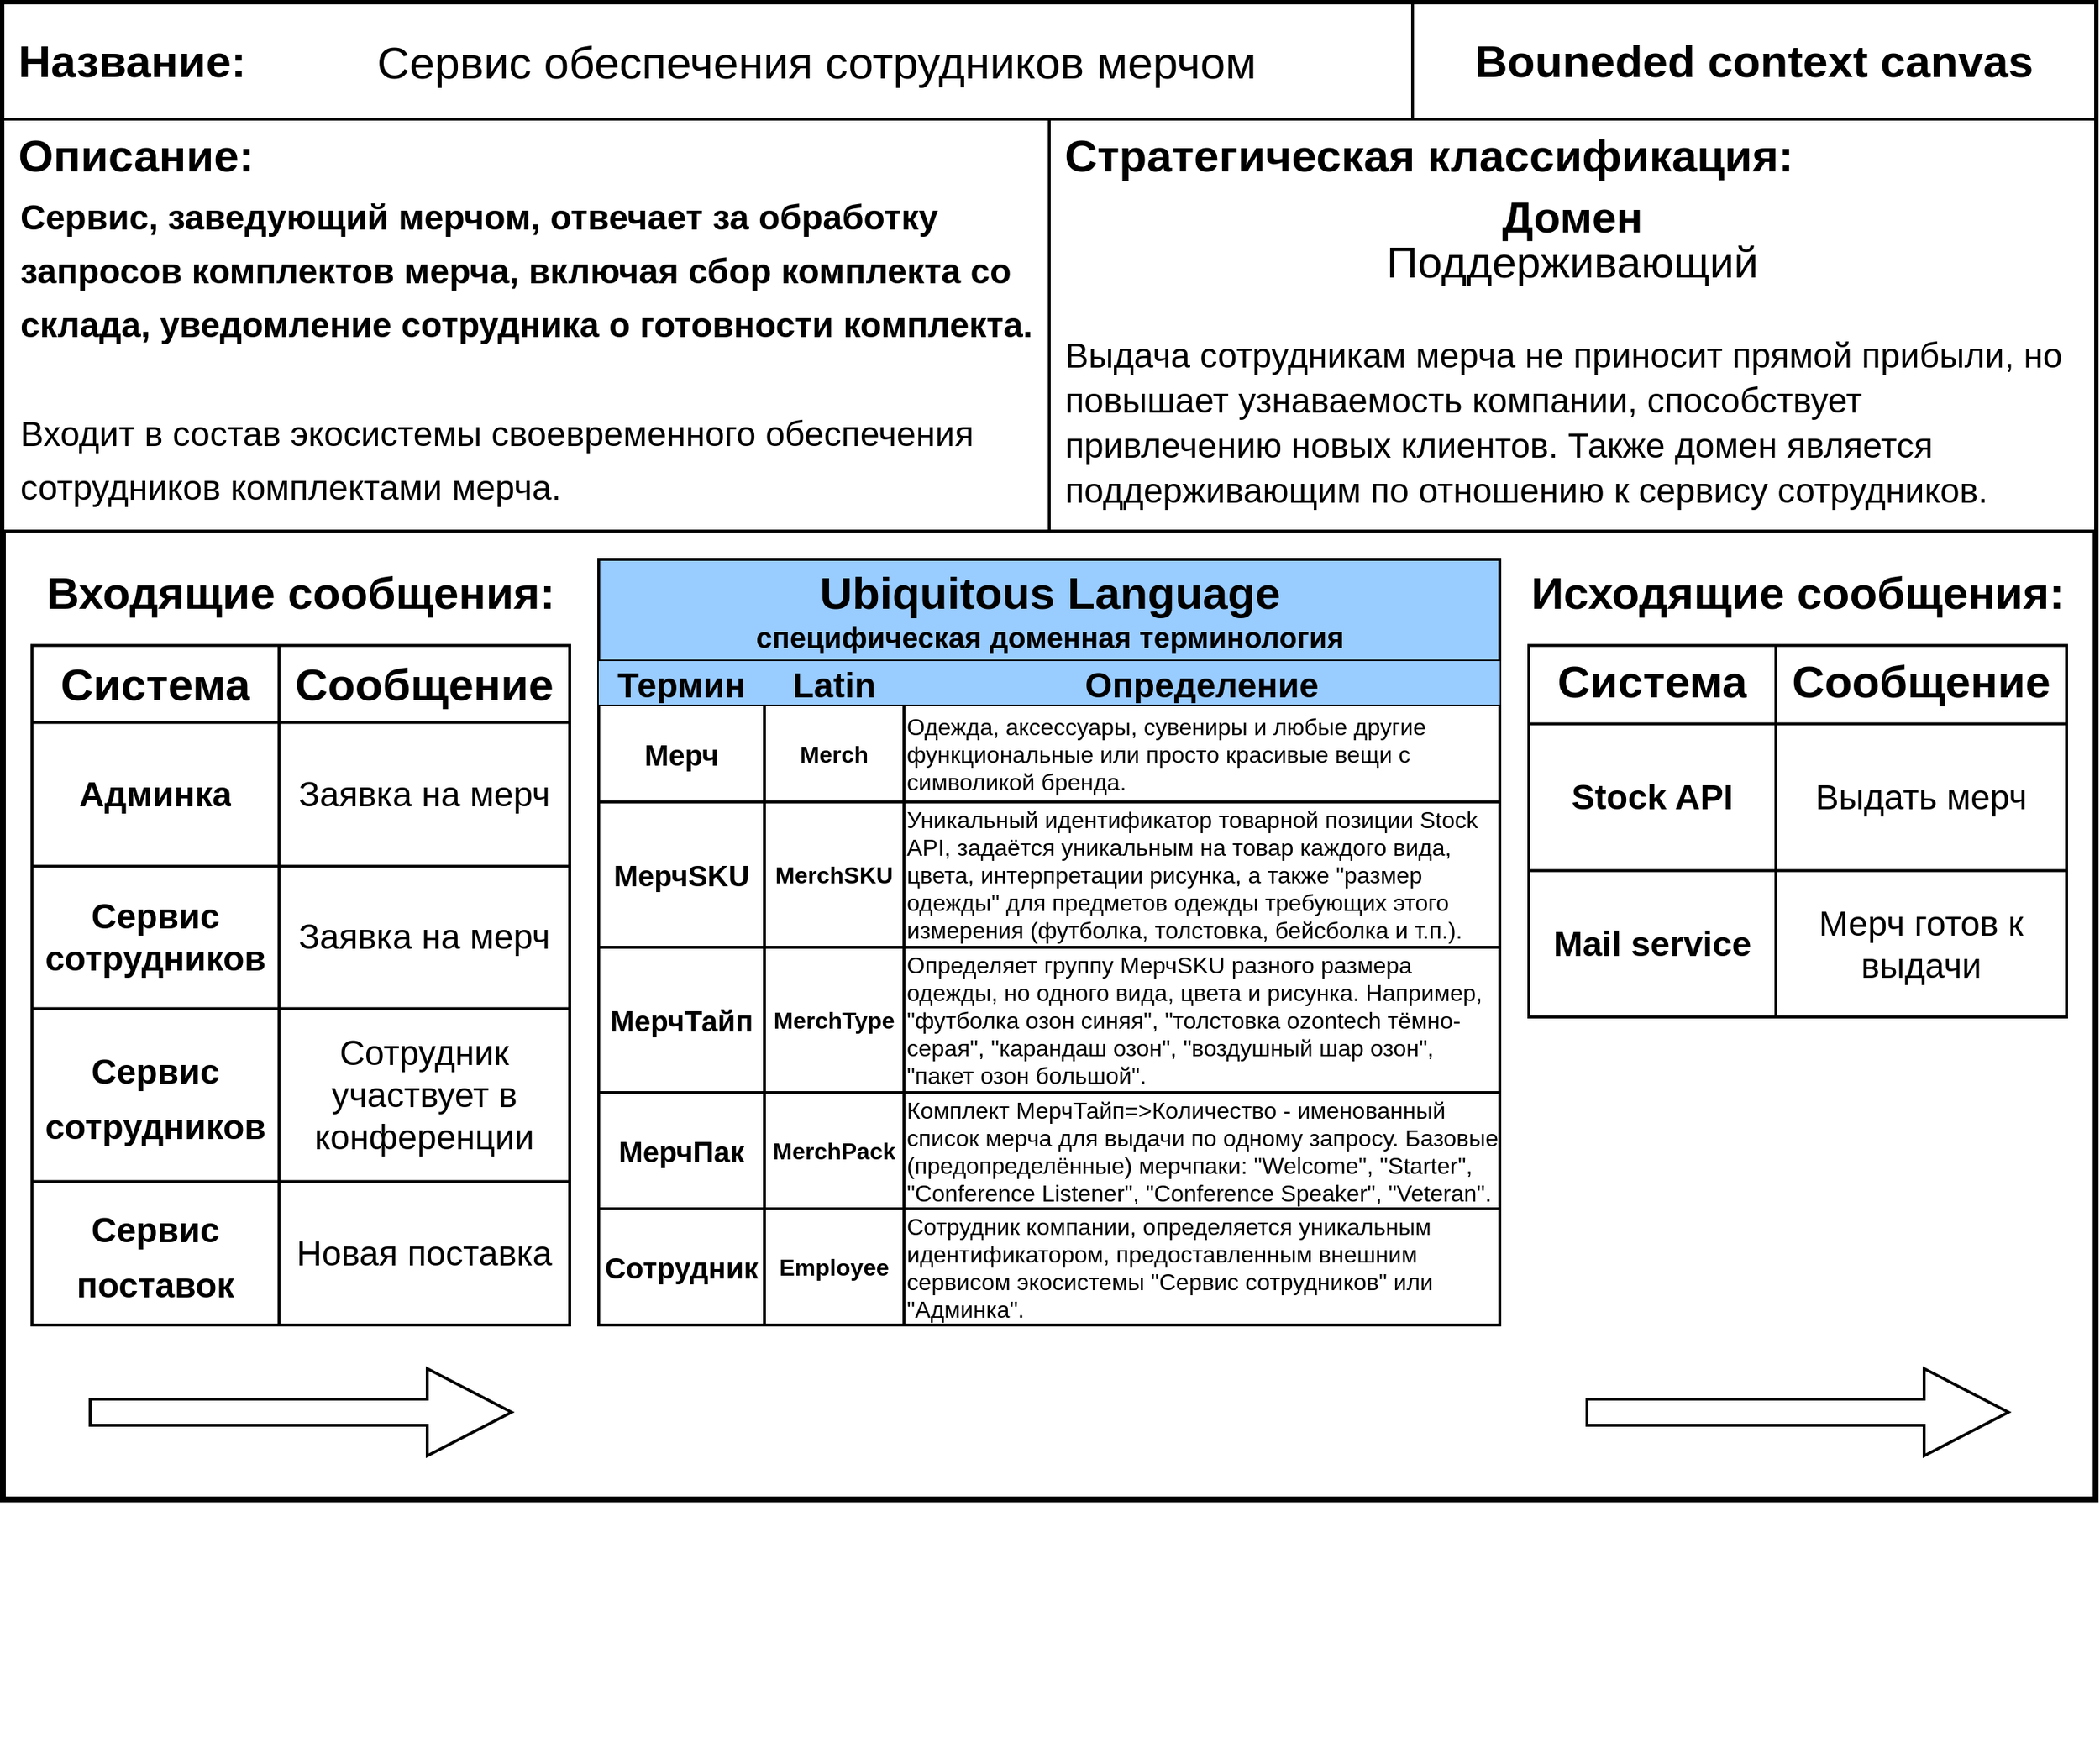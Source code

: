 <mxfile version="15.6.5" type="device"><diagram id="8OFZhzmo89h2vflNufuO" name="Page-1"><mxGraphModel dx="1673" dy="947" grid="1" gridSize="10" guides="1" tooltips="1" connect="1" arrows="1" fold="1" page="1" pageScale="1" pageWidth="827" pageHeight="1169" math="0" shadow="0"><root><mxCell id="0"/><mxCell id="1" parent="0"/><mxCell id="C2i8B1bdvemPvVyp_Ss8-22" value="" style="group;fontColor=default;spacing=1;" parent="1" vertex="1" connectable="0"><mxGeometry x="120" y="50" width="1440" height="1195.68" as="geometry"/></mxCell><mxCell id="C2i8B1bdvemPvVyp_Ss8-21" value="" style="group;fontColor=default;" parent="C2i8B1bdvemPvVyp_Ss8-22" vertex="1" connectable="0"><mxGeometry width="1440" height="1195.68" as="geometry"/></mxCell><mxCell id="C2i8B1bdvemPvVyp_Ss8-2" value="" style="rounded=0;whiteSpace=wrap;html=1;strokeWidth=4;glass=0;shadow=0;sketch=0;fillColor=default;strokeColor=default;fontColor=default;" parent="C2i8B1bdvemPvVyp_Ss8-21" vertex="1"><mxGeometry width="1440" height="1030" as="geometry"/></mxCell><mxCell id="C2i8B1bdvemPvVyp_Ss8-10" value="" style="shape=singleArrow;whiteSpace=wrap;html=1;shadow=0;fontSize=31;strokeColor=default;strokeWidth=2;verticalAlign=top;fillColor=default;fontColor=default;" parent="C2i8B1bdvemPvVyp_Ss8-21" vertex="1"><mxGeometry x="60" y="940" width="290" height="60" as="geometry"/></mxCell><mxCell id="C2i8B1bdvemPvVyp_Ss8-14" value="&lt;b&gt;Входящие сообщения:&lt;/b&gt;" style="text;html=1;strokeColor=none;fillColor=none;align=center;verticalAlign=middle;whiteSpace=wrap;rounded=0;shadow=0;glass=0;sketch=0;fontSize=31;fontColor=default;" parent="C2i8B1bdvemPvVyp_Ss8-21" vertex="1"><mxGeometry x="25" y="387.76" width="360" height="36.35" as="geometry"/></mxCell><mxCell id="C2i8B1bdvemPvVyp_Ss8-15" value="&lt;b&gt;Исходящие сообщения:&lt;/b&gt;" style="text;html=1;strokeColor=none;fillColor=none;align=center;verticalAlign=middle;whiteSpace=wrap;rounded=0;shadow=0;glass=0;sketch=0;fontSize=31;fontColor=default;" parent="C2i8B1bdvemPvVyp_Ss8-21" vertex="1"><mxGeometry x="1050" y="387.76" width="370" height="36.35" as="geometry"/></mxCell><mxCell id="C2i8B1bdvemPvVyp_Ss8-23" value="" style="shape=table;html=1;whiteSpace=wrap;startSize=0;container=1;collapsible=0;childLayout=tableLayout;rounded=0;shadow=0;glass=0;sketch=0;fontSize=31;strokeColor=default;strokeWidth=2;align=left;verticalAlign=middle;fillColor=default;fontColor=default;" parent="C2i8B1bdvemPvVyp_Ss8-21" vertex="1"><mxGeometry x="20" y="442.29" width="370" height="467.71" as="geometry"/></mxCell><mxCell id="C2i8B1bdvemPvVyp_Ss8-24" value="" style="shape=partialRectangle;html=1;whiteSpace=wrap;collapsible=0;dropTarget=0;pointerEvents=0;fillColor=none;top=0;left=0;bottom=0;right=0;points=[[0,0.5],[1,0.5]];portConstraint=eastwest;rounded=0;shadow=0;glass=0;sketch=0;fontSize=31;strokeColor=default;strokeWidth=2;align=left;verticalAlign=top;" parent="C2i8B1bdvemPvVyp_Ss8-23" vertex="1"><mxGeometry width="370" height="53" as="geometry"/></mxCell><mxCell id="C2i8B1bdvemPvVyp_Ss8-25" value="Система" style="shape=partialRectangle;html=1;whiteSpace=wrap;connectable=0;fillColor=none;top=0;left=0;bottom=0;right=0;overflow=hidden;pointerEvents=1;rounded=0;shadow=0;glass=0;sketch=0;fontSize=31;strokeColor=default;strokeWidth=2;align=center;verticalAlign=middle;fontColor=default;fontStyle=1" parent="C2i8B1bdvemPvVyp_Ss8-24" vertex="1"><mxGeometry width="170" height="53" as="geometry"><mxRectangle width="170" height="53" as="alternateBounds"/></mxGeometry></mxCell><mxCell id="C2i8B1bdvemPvVyp_Ss8-26" value="Сообщение" style="shape=partialRectangle;html=1;whiteSpace=wrap;connectable=0;fillColor=none;top=0;left=0;bottom=0;right=0;overflow=hidden;pointerEvents=1;rounded=0;shadow=0;glass=0;sketch=0;fontSize=31;strokeColor=default;strokeWidth=2;align=center;verticalAlign=middle;fontColor=default;fontStyle=1" parent="C2i8B1bdvemPvVyp_Ss8-24" vertex="1"><mxGeometry x="170" width="200" height="53" as="geometry"><mxRectangle width="200" height="53" as="alternateBounds"/></mxGeometry></mxCell><mxCell id="C2i8B1bdvemPvVyp_Ss8-28" value="" style="shape=partialRectangle;html=1;whiteSpace=wrap;collapsible=0;dropTarget=0;pointerEvents=0;fillColor=none;top=0;left=0;bottom=0;right=0;points=[[0,0.5],[1,0.5]];portConstraint=eastwest;rounded=0;shadow=0;glass=0;sketch=0;fontSize=31;strokeColor=default;strokeWidth=2;align=left;verticalAlign=top;" parent="C2i8B1bdvemPvVyp_Ss8-23" vertex="1"><mxGeometry y="53" width="370" height="99" as="geometry"/></mxCell><mxCell id="C2i8B1bdvemPvVyp_Ss8-29" value="&lt;b&gt;Админка&lt;/b&gt;" style="shape=partialRectangle;html=1;whiteSpace=wrap;connectable=0;fillColor=none;top=0;left=0;bottom=0;right=0;overflow=hidden;pointerEvents=1;rounded=0;shadow=0;glass=0;sketch=0;fontSize=24;strokeColor=default;strokeWidth=2;align=center;verticalAlign=middle;fontColor=default;" parent="C2i8B1bdvemPvVyp_Ss8-28" vertex="1"><mxGeometry width="170" height="99" as="geometry"><mxRectangle width="170" height="99" as="alternateBounds"/></mxGeometry></mxCell><mxCell id="C2i8B1bdvemPvVyp_Ss8-30" value="&lt;span style=&quot;font-size: 24px;&quot;&gt;Заявка на мерч&lt;/span&gt;" style="shape=partialRectangle;html=1;whiteSpace=wrap;connectable=0;fillColor=none;top=0;left=0;bottom=0;right=0;overflow=hidden;pointerEvents=1;rounded=0;shadow=0;glass=0;sketch=0;fontSize=24;strokeColor=default;strokeWidth=2;align=center;verticalAlign=middle;fontColor=default;" parent="C2i8B1bdvemPvVyp_Ss8-28" vertex="1"><mxGeometry x="170" width="200" height="99" as="geometry"><mxRectangle width="200" height="99" as="alternateBounds"/></mxGeometry></mxCell><mxCell id="C2i8B1bdvemPvVyp_Ss8-32" value="" style="shape=partialRectangle;html=1;whiteSpace=wrap;collapsible=0;dropTarget=0;pointerEvents=0;fillColor=none;top=0;left=0;bottom=0;right=0;points=[[0,0.5],[1,0.5]];portConstraint=eastwest;rounded=0;shadow=0;glass=0;sketch=0;fontSize=31;strokeColor=default;strokeWidth=2;align=left;verticalAlign=top;" parent="C2i8B1bdvemPvVyp_Ss8-23" vertex="1"><mxGeometry y="152" width="370" height="98" as="geometry"/></mxCell><mxCell id="C2i8B1bdvemPvVyp_Ss8-33" value="&lt;b&gt;Сервис сотрудников&lt;/b&gt;" style="shape=partialRectangle;html=1;whiteSpace=wrap;connectable=0;fillColor=none;top=0;left=0;bottom=0;right=0;overflow=hidden;pointerEvents=1;rounded=0;shadow=0;glass=0;sketch=0;fontSize=24;strokeColor=default;strokeWidth=2;align=center;verticalAlign=middle;fontColor=default;" parent="C2i8B1bdvemPvVyp_Ss8-32" vertex="1"><mxGeometry width="170" height="98" as="geometry"><mxRectangle width="170" height="98" as="alternateBounds"/></mxGeometry></mxCell><mxCell id="C2i8B1bdvemPvVyp_Ss8-34" value="Заявка на мерч" style="shape=partialRectangle;html=1;whiteSpace=wrap;connectable=0;fillColor=none;top=0;left=0;bottom=0;right=0;overflow=hidden;pointerEvents=1;rounded=0;shadow=0;glass=0;sketch=0;fontSize=24;strokeColor=default;strokeWidth=2;align=center;verticalAlign=middle;fontColor=default;" parent="C2i8B1bdvemPvVyp_Ss8-32" vertex="1"><mxGeometry x="170" width="200" height="98" as="geometry"><mxRectangle width="200" height="98" as="alternateBounds"/></mxGeometry></mxCell><mxCell id="S4wJpLt8O6oeZC34M_x6-73" style="shape=partialRectangle;html=1;whiteSpace=wrap;collapsible=0;dropTarget=0;pointerEvents=0;fillColor=none;top=0;left=0;bottom=0;right=0;points=[[0,0.5],[1,0.5]];portConstraint=eastwest;rounded=0;shadow=0;glass=0;sketch=0;fontSize=31;strokeColor=default;strokeWidth=2;align=left;verticalAlign=top;" vertex="1" parent="C2i8B1bdvemPvVyp_Ss8-23"><mxGeometry y="250" width="370" height="119" as="geometry"/></mxCell><mxCell id="S4wJpLt8O6oeZC34M_x6-74" value="&lt;b&gt;&lt;font style=&quot;font-size: 24px&quot;&gt;Сервис сотрудников&lt;/font&gt;&lt;/b&gt;" style="shape=partialRectangle;html=1;whiteSpace=wrap;connectable=0;fillColor=none;top=0;left=0;bottom=0;right=0;overflow=hidden;pointerEvents=1;rounded=0;shadow=0;glass=0;sketch=0;fontSize=31;strokeColor=default;strokeWidth=2;align=center;verticalAlign=middle;fontColor=default;" vertex="1" parent="S4wJpLt8O6oeZC34M_x6-73"><mxGeometry width="170" height="119" as="geometry"><mxRectangle width="170" height="119" as="alternateBounds"/></mxGeometry></mxCell><mxCell id="S4wJpLt8O6oeZC34M_x6-75" value="Сотрудник участвует в конференции" style="shape=partialRectangle;html=1;whiteSpace=wrap;connectable=0;fillColor=none;top=0;left=0;bottom=0;right=0;overflow=hidden;pointerEvents=1;rounded=0;shadow=0;glass=0;sketch=0;fontSize=24;strokeColor=default;strokeWidth=2;align=center;verticalAlign=middle;fontColor=default;" vertex="1" parent="S4wJpLt8O6oeZC34M_x6-73"><mxGeometry x="170" width="200" height="119" as="geometry"><mxRectangle width="200" height="119" as="alternateBounds"/></mxGeometry></mxCell><mxCell id="S4wJpLt8O6oeZC34M_x6-76" style="shape=partialRectangle;html=1;whiteSpace=wrap;collapsible=0;dropTarget=0;pointerEvents=0;fillColor=none;top=0;left=0;bottom=0;right=0;points=[[0,0.5],[1,0.5]];portConstraint=eastwest;rounded=0;shadow=0;glass=0;sketch=0;fontSize=31;strokeColor=default;strokeWidth=2;align=left;verticalAlign=top;" vertex="1" parent="C2i8B1bdvemPvVyp_Ss8-23"><mxGeometry y="369" width="370" height="99" as="geometry"/></mxCell><mxCell id="S4wJpLt8O6oeZC34M_x6-77" value="&lt;b&gt;&lt;font style=&quot;font-size: 24px&quot;&gt;Сервис поставок&lt;/font&gt;&lt;/b&gt;" style="shape=partialRectangle;html=1;whiteSpace=wrap;connectable=0;fillColor=none;top=0;left=0;bottom=0;right=0;overflow=hidden;pointerEvents=1;rounded=0;shadow=0;glass=0;sketch=0;fontSize=31;strokeColor=default;strokeWidth=2;align=center;verticalAlign=middle;fontColor=default;" vertex="1" parent="S4wJpLt8O6oeZC34M_x6-76"><mxGeometry width="170" height="99" as="geometry"><mxRectangle width="170" height="99" as="alternateBounds"/></mxGeometry></mxCell><mxCell id="S4wJpLt8O6oeZC34M_x6-78" value="Новая поставка" style="shape=partialRectangle;html=1;whiteSpace=wrap;connectable=0;fillColor=none;top=0;left=0;bottom=0;right=0;overflow=hidden;pointerEvents=1;rounded=0;shadow=0;glass=0;sketch=0;fontSize=24;strokeColor=default;strokeWidth=2;align=center;verticalAlign=middle;fontColor=default;" vertex="1" parent="S4wJpLt8O6oeZC34M_x6-76"><mxGeometry x="170" width="200" height="99" as="geometry"><mxRectangle width="200" height="99" as="alternateBounds"/></mxGeometry></mxCell><mxCell id="C2i8B1bdvemPvVyp_Ss8-36" value="" style="shape=table;html=1;whiteSpace=wrap;startSize=0;container=1;collapsible=0;childLayout=tableLayout;rounded=0;shadow=0;glass=0;sketch=0;fontSize=31;strokeColor=default;strokeWidth=2;align=left;verticalAlign=top;fillColor=default;fontColor=default;" parent="C2i8B1bdvemPvVyp_Ss8-21" vertex="1"><mxGeometry x="1050" y="442.29" width="370" height="255.68" as="geometry"/></mxCell><mxCell id="C2i8B1bdvemPvVyp_Ss8-37" value="" style="shape=partialRectangle;html=1;whiteSpace=wrap;collapsible=0;dropTarget=0;pointerEvents=0;fillColor=none;top=0;left=0;bottom=0;right=0;points=[[0,0.5],[1,0.5]];portConstraint=eastwest;rounded=0;shadow=0;glass=0;sketch=0;fontSize=31;strokeColor=default;strokeWidth=2;align=left;verticalAlign=top;" parent="C2i8B1bdvemPvVyp_Ss8-36" vertex="1"><mxGeometry width="370" height="54" as="geometry"/></mxCell><mxCell id="C2i8B1bdvemPvVyp_Ss8-38" value="&lt;b&gt;Система&lt;/b&gt;" style="shape=partialRectangle;html=1;whiteSpace=wrap;connectable=0;fillColor=none;top=0;left=0;bottom=0;right=0;overflow=hidden;pointerEvents=1;rounded=0;shadow=0;glass=0;sketch=0;fontSize=31;strokeColor=default;strokeWidth=2;align=center;verticalAlign=top;" parent="C2i8B1bdvemPvVyp_Ss8-37" vertex="1"><mxGeometry width="170" height="54" as="geometry"><mxRectangle width="170" height="54" as="alternateBounds"/></mxGeometry></mxCell><mxCell id="C2i8B1bdvemPvVyp_Ss8-39" value="&lt;b&gt;Сообщение&lt;/b&gt;" style="shape=partialRectangle;html=1;whiteSpace=wrap;connectable=0;fillColor=none;top=0;left=0;bottom=0;right=0;overflow=hidden;pointerEvents=1;rounded=0;shadow=0;glass=0;sketch=0;fontSize=31;strokeColor=default;strokeWidth=2;align=center;verticalAlign=top;" parent="C2i8B1bdvemPvVyp_Ss8-37" vertex="1"><mxGeometry x="170" width="200" height="54" as="geometry"><mxRectangle width="200" height="54" as="alternateBounds"/></mxGeometry></mxCell><mxCell id="C2i8B1bdvemPvVyp_Ss8-40" value="" style="shape=partialRectangle;html=1;whiteSpace=wrap;collapsible=0;dropTarget=0;pointerEvents=0;fillColor=none;top=0;left=0;bottom=0;right=0;points=[[0,0.5],[1,0.5]];portConstraint=eastwest;rounded=0;shadow=0;glass=0;sketch=0;fontSize=31;strokeColor=default;strokeWidth=2;align=left;verticalAlign=top;" parent="C2i8B1bdvemPvVyp_Ss8-36" vertex="1"><mxGeometry y="54" width="370" height="101" as="geometry"/></mxCell><mxCell id="C2i8B1bdvemPvVyp_Ss8-41" value="Stock API" style="shape=partialRectangle;html=1;whiteSpace=wrap;connectable=0;fillColor=none;top=0;left=0;bottom=0;right=0;overflow=hidden;pointerEvents=1;rounded=0;shadow=0;glass=0;sketch=0;fontSize=24;strokeColor=default;strokeWidth=2;align=center;verticalAlign=middle;fontColor=default;fontStyle=1" parent="C2i8B1bdvemPvVyp_Ss8-40" vertex="1"><mxGeometry width="170" height="101" as="geometry"><mxRectangle width="170" height="101" as="alternateBounds"/></mxGeometry></mxCell><mxCell id="C2i8B1bdvemPvVyp_Ss8-42" value="Выдать мерч" style="shape=partialRectangle;html=1;whiteSpace=wrap;connectable=0;fillColor=none;top=0;left=0;bottom=0;right=0;overflow=hidden;pointerEvents=1;rounded=0;shadow=0;glass=0;sketch=0;fontSize=24;strokeColor=default;strokeWidth=2;align=center;verticalAlign=middle;fontColor=default;" parent="C2i8B1bdvemPvVyp_Ss8-40" vertex="1"><mxGeometry x="170" width="200" height="101" as="geometry"><mxRectangle width="200" height="101" as="alternateBounds"/></mxGeometry></mxCell><mxCell id="S4wJpLt8O6oeZC34M_x6-79" style="shape=partialRectangle;html=1;whiteSpace=wrap;collapsible=0;dropTarget=0;pointerEvents=0;fillColor=none;top=0;left=0;bottom=0;right=0;points=[[0,0.5],[1,0.5]];portConstraint=eastwest;rounded=0;shadow=0;glass=0;sketch=0;fontSize=31;strokeColor=default;strokeWidth=2;align=left;verticalAlign=top;" vertex="1" parent="C2i8B1bdvemPvVyp_Ss8-36"><mxGeometry y="155" width="370" height="101" as="geometry"/></mxCell><mxCell id="S4wJpLt8O6oeZC34M_x6-80" value="Mail service" style="shape=partialRectangle;html=1;whiteSpace=wrap;connectable=0;fillColor=none;top=0;left=0;bottom=0;right=0;overflow=hidden;pointerEvents=1;rounded=0;shadow=0;glass=0;sketch=0;fontSize=24;strokeColor=default;strokeWidth=2;align=center;verticalAlign=middle;fontColor=default;fontStyle=1" vertex="1" parent="S4wJpLt8O6oeZC34M_x6-79"><mxGeometry width="170" height="101" as="geometry"><mxRectangle width="170" height="101" as="alternateBounds"/></mxGeometry></mxCell><mxCell id="S4wJpLt8O6oeZC34M_x6-81" value="Мерч готов к выдачи" style="shape=partialRectangle;html=1;whiteSpace=wrap;connectable=0;fillColor=none;top=0;left=0;bottom=0;right=0;overflow=hidden;pointerEvents=1;rounded=0;shadow=0;glass=0;sketch=0;fontSize=24;strokeColor=default;strokeWidth=2;align=center;verticalAlign=middle;fontColor=default;" vertex="1" parent="S4wJpLt8O6oeZC34M_x6-79"><mxGeometry x="170" width="200" height="101" as="geometry"><mxRectangle width="200" height="101" as="alternateBounds"/></mxGeometry></mxCell><mxCell id="C2i8B1bdvemPvVyp_Ss8-3" value="&lt;b&gt;&lt;font style=&quot;font-size: 31px&quot;&gt;&amp;nbsp;Название:&amp;nbsp;&lt;/font&gt;&lt;/b&gt;" style="rounded=0;whiteSpace=wrap;html=1;strokeWidth=2;align=left;fillColor=default;strokeColor=default;fontColor=default;" parent="C2i8B1bdvemPvVyp_Ss8-21" vertex="1"><mxGeometry width="970" height="80" as="geometry"/></mxCell><mxCell id="C2i8B1bdvemPvVyp_Ss8-13" value="Сервис обеспечения сотрудников мерчом" style="text;html=1;strokeColor=none;fillColor=none;align=center;verticalAlign=middle;whiteSpace=wrap;rounded=0;shadow=0;fontSize=31;fontColor=default;" parent="C2i8B1bdvemPvVyp_Ss8-21" vertex="1"><mxGeometry x="170" y="12.12" width="780" height="57.88" as="geometry"/></mxCell><mxCell id="C2i8B1bdvemPvVyp_Ss8-11" value="" style="shape=singleArrow;whiteSpace=wrap;html=1;shadow=0;fontSize=31;strokeColor=default;strokeWidth=2;verticalAlign=top;fillColor=default;fontColor=default;" parent="C2i8B1bdvemPvVyp_Ss8-21" vertex="1"><mxGeometry x="1090" y="940" width="290" height="60" as="geometry"/></mxCell><mxCell id="S4wJpLt8O6oeZC34M_x6-1" value="&lt;font style=&quot;font-size: 31px&quot;&gt;Ubiquitous Language&lt;/font&gt;&lt;br&gt;&lt;font style=&quot;font-size: 20px&quot;&gt;специфическая доменная терминология&lt;/font&gt;" style="shape=table;startSize=70;container=1;collapsible=0;childLayout=tableLayout;fontStyle=1;align=center;pointerEvents=1;fillColor=#99CCFF;strokeColor=default;fontColor=default;fontSize=13;strokeWidth=2;html=1;swimlaneFillColor=default;" vertex="1" parent="C2i8B1bdvemPvVyp_Ss8-21"><mxGeometry x="410" y="383" width="620" height="527" as="geometry"/></mxCell><mxCell id="S4wJpLt8O6oeZC34M_x6-2" value="" style="shape=partialRectangle;html=1;whiteSpace=wrap;collapsible=0;dropTarget=0;pointerEvents=0;fillColor=none;top=0;left=0;bottom=0;right=0;points=[[0,0.5],[1,0.5]];portConstraint=eastwest;strokeWidth=1;strokeColor=default;fontColor=default;perimeterSpacing=1;sketch=0;" vertex="1" parent="S4wJpLt8O6oeZC34M_x6-1"><mxGeometry y="70" width="620" height="30" as="geometry"/></mxCell><mxCell id="S4wJpLt8O6oeZC34M_x6-3" value="&lt;b style=&quot;font-size: 24px;&quot;&gt;Термин&lt;br style=&quot;font-size: 24px;&quot;&gt;&lt;/b&gt;" style="shape=partialRectangle;html=1;whiteSpace=wrap;connectable=0;fillColor=#99CCFF;top=0;left=0;bottom=0;right=0;overflow=hidden;pointerEvents=1;horizontal=1;strokeColor=default;fontColor=default;fontSize=24;" vertex="1" parent="S4wJpLt8O6oeZC34M_x6-2"><mxGeometry width="114" height="30" as="geometry"><mxRectangle width="114" height="30" as="alternateBounds"/></mxGeometry></mxCell><mxCell id="S4wJpLt8O6oeZC34M_x6-4" value="Latin" style="shape=partialRectangle;html=1;whiteSpace=wrap;connectable=0;fillColor=#99CCFF;top=0;left=0;bottom=0;right=0;overflow=hidden;pointerEvents=1;strokeColor=default;fontColor=default;horizontal=1;fontStyle=1;fontSize=24;" vertex="1" parent="S4wJpLt8O6oeZC34M_x6-2"><mxGeometry x="114" width="96" height="30" as="geometry"><mxRectangle width="96" height="30" as="alternateBounds"/></mxGeometry></mxCell><mxCell id="S4wJpLt8O6oeZC34M_x6-5" value="Определение" style="shape=partialRectangle;html=1;whiteSpace=wrap;connectable=0;fillColor=#99CCFF;top=0;left=0;bottom=0;right=0;overflow=hidden;pointerEvents=1;strokeColor=default;fontColor=default;fontStyle=1;strokeWidth=1;fontSize=24;" vertex="1" parent="S4wJpLt8O6oeZC34M_x6-2"><mxGeometry x="210" width="410" height="30" as="geometry"><mxRectangle width="410" height="30" as="alternateBounds"/></mxGeometry></mxCell><mxCell id="S4wJpLt8O6oeZC34M_x6-6" value="" style="shape=partialRectangle;html=1;whiteSpace=wrap;collapsible=0;dropTarget=0;pointerEvents=0;fillColor=none;top=0;left=0;bottom=0;right=0;points=[[0,0.5],[1,0.5]];portConstraint=eastwest;" vertex="1" parent="S4wJpLt8O6oeZC34M_x6-1"><mxGeometry y="100" width="620" height="67" as="geometry"/></mxCell><mxCell id="S4wJpLt8O6oeZC34M_x6-7" value="&lt;b style=&quot;font-size: 20px;&quot;&gt;Мерч&lt;/b&gt;" style="shape=partialRectangle;html=1;whiteSpace=wrap;connectable=0;fillColor=none;top=0;left=0;bottom=0;right=0;overflow=hidden;pointerEvents=1;horizontal=1;strokeColor=default;fontColor=default;fontSize=20;" vertex="1" parent="S4wJpLt8O6oeZC34M_x6-6"><mxGeometry width="114" height="67" as="geometry"><mxRectangle width="114" height="67" as="alternateBounds"/></mxGeometry></mxCell><mxCell id="S4wJpLt8O6oeZC34M_x6-8" value="Merch" style="shape=partialRectangle;html=1;whiteSpace=wrap;connectable=0;fillColor=none;top=0;left=0;bottom=0;right=0;overflow=hidden;pointerEvents=1;horizontal=1;strokeColor=default;fontColor=default;fontStyle=1;fontSize=16;" vertex="1" parent="S4wJpLt8O6oeZC34M_x6-6"><mxGeometry x="114" width="96" height="67" as="geometry"><mxRectangle width="96" height="67" as="alternateBounds"/></mxGeometry></mxCell><mxCell id="S4wJpLt8O6oeZC34M_x6-9" value="&lt;font style=&quot;font-size: 16px;&quot;&gt;Одежда, аксессуары, сувениры и любые другие функциональные или просто красивые вещи с символикой бренда.&lt;/font&gt;" style="shape=partialRectangle;html=1;whiteSpace=wrap;connectable=0;fillColor=none;top=0;left=0;bottom=0;right=0;overflow=hidden;pointerEvents=1;strokeColor=default;fontColor=default;align=left;fontSize=16;" vertex="1" parent="S4wJpLt8O6oeZC34M_x6-6"><mxGeometry x="210" width="410" height="67" as="geometry"><mxRectangle width="410" height="67" as="alternateBounds"/></mxGeometry></mxCell><mxCell id="S4wJpLt8O6oeZC34M_x6-10" value="" style="shape=partialRectangle;html=1;whiteSpace=wrap;collapsible=0;dropTarget=0;pointerEvents=0;fillColor=none;top=0;left=0;bottom=0;right=0;points=[[0,0.5],[1,0.5]];portConstraint=eastwest;" vertex="1" parent="S4wJpLt8O6oeZC34M_x6-1"><mxGeometry y="167" width="620" height="100" as="geometry"/></mxCell><mxCell id="S4wJpLt8O6oeZC34M_x6-11" value="МерчSKU" style="shape=partialRectangle;html=1;whiteSpace=wrap;connectable=0;fillColor=none;top=0;left=0;bottom=0;right=0;overflow=hidden;pointerEvents=1;strokeColor=default;fontColor=default;horizontal=1;fontStyle=1;fontSize=20;" vertex="1" parent="S4wJpLt8O6oeZC34M_x6-10"><mxGeometry width="114" height="100" as="geometry"><mxRectangle width="114" height="100" as="alternateBounds"/></mxGeometry></mxCell><mxCell id="S4wJpLt8O6oeZC34M_x6-12" value="MerchSKU" style="shape=partialRectangle;html=1;whiteSpace=wrap;connectable=0;fillColor=none;top=0;left=0;bottom=0;right=0;overflow=hidden;pointerEvents=1;strokeColor=default;fontColor=default;fontStyle=1;horizontal=1;fontSize=16;" vertex="1" parent="S4wJpLt8O6oeZC34M_x6-10"><mxGeometry x="114" width="96" height="100" as="geometry"><mxRectangle width="96" height="100" as="alternateBounds"/></mxGeometry></mxCell><mxCell id="S4wJpLt8O6oeZC34M_x6-13" value="Уникальный идентификатор товарной позиции Stock API, задаётся уникальным на товар каждого вида, цвета, интерпретации рисунка, а также &quot;размер одежды&quot; для предметов одежды требующих этого измерения (футболка, толстовка, бейсболка и т.п.)." style="shape=partialRectangle;html=1;whiteSpace=wrap;connectable=0;fillColor=none;top=0;left=0;bottom=0;right=0;overflow=hidden;pointerEvents=1;strokeColor=default;fontColor=default;fontSize=16;align=left;" vertex="1" parent="S4wJpLt8O6oeZC34M_x6-10"><mxGeometry x="210" width="410" height="100" as="geometry"><mxRectangle width="410" height="100" as="alternateBounds"/></mxGeometry></mxCell><mxCell id="S4wJpLt8O6oeZC34M_x6-69" style="shape=partialRectangle;html=1;whiteSpace=wrap;collapsible=0;dropTarget=0;pointerEvents=0;fillColor=none;top=0;left=0;bottom=0;right=0;points=[[0,0.5],[1,0.5]];portConstraint=eastwest;" vertex="1" parent="S4wJpLt8O6oeZC34M_x6-1"><mxGeometry y="267" width="620" height="100" as="geometry"/></mxCell><mxCell id="S4wJpLt8O6oeZC34M_x6-70" value="МерчТайп" style="shape=partialRectangle;html=1;whiteSpace=wrap;connectable=0;fillColor=none;top=0;left=0;bottom=0;right=0;overflow=hidden;pointerEvents=1;fontStyle=1;strokeColor=default;fontColor=default;horizontal=1;fontSize=20;" vertex="1" parent="S4wJpLt8O6oeZC34M_x6-69"><mxGeometry width="114" height="100" as="geometry"><mxRectangle width="114" height="100" as="alternateBounds"/></mxGeometry></mxCell><mxCell id="S4wJpLt8O6oeZC34M_x6-71" value="MerchType" style="shape=partialRectangle;html=1;whiteSpace=wrap;connectable=0;fillColor=none;top=0;left=0;bottom=0;right=0;overflow=hidden;pointerEvents=1;strokeColor=default;fontColor=default;fontStyle=1;horizontal=1;fontSize=16;" vertex="1" parent="S4wJpLt8O6oeZC34M_x6-69"><mxGeometry x="114" width="96" height="100" as="geometry"><mxRectangle width="96" height="100" as="alternateBounds"/></mxGeometry></mxCell><mxCell id="S4wJpLt8O6oeZC34M_x6-72" value="&lt;span style=&quot;font-size: 16px;&quot;&gt;Определяет группу МерчSKU разного размера одежды, но одного вида, цвета и рисунка. Например, &quot;футболка озон синяя&quot;, &quot;толстовка ozontech тёмно-серая&quot;, &quot;карандаш озон&quot;, &quot;воздушный шар озон&quot;, &quot;пакет озон большой&quot;.&lt;/span&gt;" style="shape=partialRectangle;html=1;whiteSpace=wrap;connectable=0;fillColor=none;top=0;left=0;bottom=0;right=0;overflow=hidden;pointerEvents=1;strokeColor=default;fontColor=default;fontSize=16;align=left;" vertex="1" parent="S4wJpLt8O6oeZC34M_x6-69"><mxGeometry x="210" width="410" height="100" as="geometry"><mxRectangle width="410" height="100" as="alternateBounds"/></mxGeometry></mxCell><mxCell id="S4wJpLt8O6oeZC34M_x6-65" style="shape=partialRectangle;html=1;whiteSpace=wrap;collapsible=0;dropTarget=0;pointerEvents=0;fillColor=none;top=0;left=0;bottom=0;right=0;points=[[0,0.5],[1,0.5]];portConstraint=eastwest;" vertex="1" parent="S4wJpLt8O6oeZC34M_x6-1"><mxGeometry y="367" width="620" height="80" as="geometry"/></mxCell><mxCell id="S4wJpLt8O6oeZC34M_x6-66" value="МерчПак" style="shape=partialRectangle;html=1;whiteSpace=wrap;connectable=0;fillColor=none;top=0;left=0;bottom=0;right=0;overflow=hidden;pointerEvents=1;fontStyle=1;strokeColor=default;fontColor=default;horizontal=1;fontSize=20;" vertex="1" parent="S4wJpLt8O6oeZC34M_x6-65"><mxGeometry width="114" height="80" as="geometry"><mxRectangle width="114" height="80" as="alternateBounds"/></mxGeometry></mxCell><mxCell id="S4wJpLt8O6oeZC34M_x6-67" value="MerchPack" style="shape=partialRectangle;html=1;whiteSpace=wrap;connectable=0;fillColor=none;top=0;left=0;bottom=0;right=0;overflow=hidden;pointerEvents=1;strokeColor=default;fontColor=default;fontStyle=1;horizontal=1;fontSize=16;" vertex="1" parent="S4wJpLt8O6oeZC34M_x6-65"><mxGeometry x="114" width="96" height="80" as="geometry"><mxRectangle width="96" height="80" as="alternateBounds"/></mxGeometry></mxCell><mxCell id="S4wJpLt8O6oeZC34M_x6-68" value="Комплект МерчТайп=&amp;gt;Количество - именованный список мерча для выдачи по одному запросу. Базовые (предопределённые) мерчпаки: &quot;Welcome&quot;, &quot;Starter&quot;, &quot;Conference Listener&quot;, &quot;Conference Speaker&quot;, &quot;Veteran&quot;." style="shape=partialRectangle;html=1;whiteSpace=wrap;connectable=0;fillColor=none;top=0;left=0;bottom=0;right=0;overflow=hidden;pointerEvents=1;strokeColor=default;fontColor=default;fontSize=16;align=left;" vertex="1" parent="S4wJpLt8O6oeZC34M_x6-65"><mxGeometry x="210" width="410" height="80" as="geometry"><mxRectangle width="410" height="80" as="alternateBounds"/></mxGeometry></mxCell><mxCell id="S4wJpLt8O6oeZC34M_x6-61" style="shape=partialRectangle;html=1;whiteSpace=wrap;collapsible=0;dropTarget=0;pointerEvents=0;fillColor=none;top=0;left=0;bottom=0;right=0;points=[[0,0.5],[1,0.5]];portConstraint=eastwest;align=left;strokeColor=default;fontColor=default;" vertex="1" parent="S4wJpLt8O6oeZC34M_x6-1"><mxGeometry y="447" width="620" height="80" as="geometry"/></mxCell><mxCell id="S4wJpLt8O6oeZC34M_x6-62" value="Сотрудник" style="shape=partialRectangle;html=1;whiteSpace=wrap;connectable=0;fillColor=none;top=0;left=0;bottom=0;right=0;overflow=hidden;pointerEvents=1;horizontal=1;strokeColor=default;fontColor=default;fontStyle=1;fontSize=20;" vertex="1" parent="S4wJpLt8O6oeZC34M_x6-61"><mxGeometry width="114" height="80" as="geometry"><mxRectangle width="114" height="80" as="alternateBounds"/></mxGeometry></mxCell><mxCell id="S4wJpLt8O6oeZC34M_x6-63" value="Employee" style="shape=partialRectangle;html=1;whiteSpace=wrap;connectable=0;fillColor=none;top=0;left=0;bottom=0;right=0;overflow=hidden;pointerEvents=1;strokeColor=default;fontColor=default;fontStyle=1;horizontal=1;fontSize=16;" vertex="1" parent="S4wJpLt8O6oeZC34M_x6-61"><mxGeometry x="114" width="96" height="80" as="geometry"><mxRectangle width="96" height="80" as="alternateBounds"/></mxGeometry></mxCell><mxCell id="S4wJpLt8O6oeZC34M_x6-64" value="Сотрудник компании, определяется уникальным идентификатором, предоставленным внешним сервисом экосистемы &quot;Сервис сотрудников&quot; или &quot;Админка&quot;." style="shape=partialRectangle;html=1;whiteSpace=wrap;connectable=0;fillColor=none;top=0;left=0;bottom=0;right=0;overflow=hidden;pointerEvents=1;strokeColor=default;fontColor=default;fontSize=16;align=left;" vertex="1" parent="S4wJpLt8O6oeZC34M_x6-61"><mxGeometry x="210" width="410" height="80" as="geometry"><mxRectangle width="410" height="80" as="alternateBounds"/></mxGeometry></mxCell><mxCell id="C2i8B1bdvemPvVyp_Ss8-19" value="" style="group;fontColor=default;" parent="C2i8B1bdvemPvVyp_Ss8-22" vertex="1" connectable="0"><mxGeometry width="1440" height="363.53" as="geometry"/></mxCell><mxCell id="C2i8B1bdvemPvVyp_Ss8-5" value="" style="group;strokeColor=none;shadow=0;align=left;" parent="C2i8B1bdvemPvVyp_Ss8-19" vertex="1" connectable="0"><mxGeometry width="1440" height="96.941" as="geometry"/></mxCell><mxCell id="C2i8B1bdvemPvVyp_Ss8-17" value="" style="group" parent="C2i8B1bdvemPvVyp_Ss8-5" vertex="1" connectable="0"><mxGeometry width="1440" height="96.941" as="geometry"/></mxCell><mxCell id="C2i8B1bdvemPvVyp_Ss8-4" value="&lt;font style=&quot;font-size: 31px&quot;&gt;&lt;b&gt;Bouneded context canvas&lt;/b&gt;&lt;/font&gt;" style="rounded=0;whiteSpace=wrap;html=1;strokeWidth=2;strokeColor=default;fillColor=default;fontColor=default;" parent="C2i8B1bdvemPvVyp_Ss8-17" vertex="1"><mxGeometry x="970" width="470" height="80.0" as="geometry"/></mxCell><mxCell id="C2i8B1bdvemPvVyp_Ss8-8" value="&lt;font style=&quot;font-size: 31px&quot;&gt;&amp;nbsp;Стратегическая классификация:&amp;nbsp;&lt;/font&gt;" style="rounded=0;whiteSpace=wrap;html=1;shadow=0;strokeColor=default;strokeWidth=2;verticalAlign=top;spacingRight=0;spacing=2;sketch=0;fillColor=default;fontColor=default;fontStyle=1;align=left;" parent="C2i8B1bdvemPvVyp_Ss8-19" vertex="1"><mxGeometry x="720" y="80.0" width="720" height="283.529" as="geometry"/></mxCell><mxCell id="C2i8B1bdvemPvVyp_Ss8-18" value="" style="group;fontColor=default;" parent="C2i8B1bdvemPvVyp_Ss8-19" vertex="1" connectable="0"><mxGeometry y="80.0" width="720" height="283.529" as="geometry"/></mxCell><mxCell id="C2i8B1bdvemPvVyp_Ss8-7" value="&lt;font style=&quot;font-size: 31px&quot;&gt;&lt;b&gt;&amp;nbsp;Описание:&lt;/b&gt;&lt;/font&gt;" style="rounded=0;whiteSpace=wrap;html=1;shadow=0;strokeColor=default;strokeWidth=2;align=left;verticalAlign=top;fillColor=default;fontColor=default;" parent="C2i8B1bdvemPvVyp_Ss8-18" vertex="1"><mxGeometry width="720" height="283.529" as="geometry"/></mxCell><mxCell id="C2i8B1bdvemPvVyp_Ss8-12" value="&lt;font style=&quot;font-size: 24px&quot;&gt;&lt;b&gt;Сервис, заведующий мерчом, отвечает за обработку запросов комплектов мерча, включая сбор комплекта со склада, уведомление сотрудника о готовности комплекта.&lt;/b&gt;&lt;br&gt;&lt;br&gt;Входит в состав экосистемы своевременного обеспечения сотрудников комплектами мерча.&lt;/font&gt;" style="text;html=1;strokeColor=none;fillColor=none;align=left;verticalAlign=top;whiteSpace=wrap;rounded=0;shadow=0;fontSize=31;fontColor=default;" parent="C2i8B1bdvemPvVyp_Ss8-18" vertex="1"><mxGeometry x="10" y="40.0" width="700" height="230.639" as="geometry"/></mxCell><mxCell id="HIC7lZ4OM-H-9Ils8Dxd-2" value="&lt;p style=&quot;line-height: 1&quot;&gt;&lt;b&gt;&lt;font style=&quot;line-height: 1 ; font-size: 30px&quot;&gt;Домен&lt;/font&gt;&lt;/b&gt;&lt;br&gt;&lt;font style=&quot;font-size: 30px ; line-height: 1&quot;&gt;Поддерживающий&lt;/font&gt;&lt;/p&gt;&lt;p style=&quot;text-align: left ; line-height: 1&quot;&gt;&lt;span style=&quot;font-size: 24px&quot;&gt;Выдача сотрудникам мерча не приносит прямой прибыли, но повышает узнаваемость компании, способствует привлечению новых клиентов. Также домен является поддерживающим по отношению к сервису сотрудников.&lt;/span&gt;&lt;br&gt;&lt;/p&gt;&lt;p&gt;&lt;/p&gt;" style="text;html=1;strokeColor=none;fillColor=none;align=center;verticalAlign=middle;whiteSpace=wrap;rounded=0;shadow=0;fontSize=31;fontColor=default;" parent="C2i8B1bdvemPvVyp_Ss8-19" vertex="1"><mxGeometry x="730" y="130" width="700" height="220" as="geometry"/></mxCell></root></mxGraphModel></diagram></mxfile>